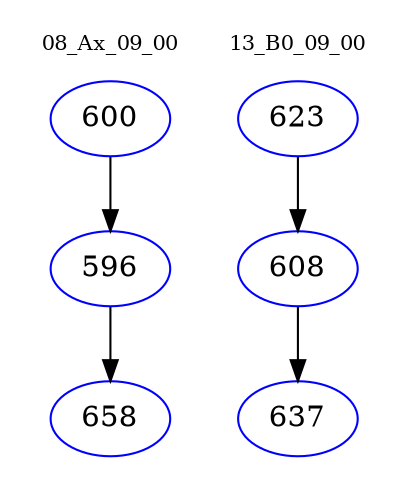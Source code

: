 digraph{
subgraph cluster_0 {
color = white
label = "08_Ax_09_00";
fontsize=10;
T0_600 [label="600", color="blue"]
T0_600 -> T0_596 [color="black"]
T0_596 [label="596", color="blue"]
T0_596 -> T0_658 [color="black"]
T0_658 [label="658", color="blue"]
}
subgraph cluster_1 {
color = white
label = "13_B0_09_00";
fontsize=10;
T1_623 [label="623", color="blue"]
T1_623 -> T1_608 [color="black"]
T1_608 [label="608", color="blue"]
T1_608 -> T1_637 [color="black"]
T1_637 [label="637", color="blue"]
}
}
